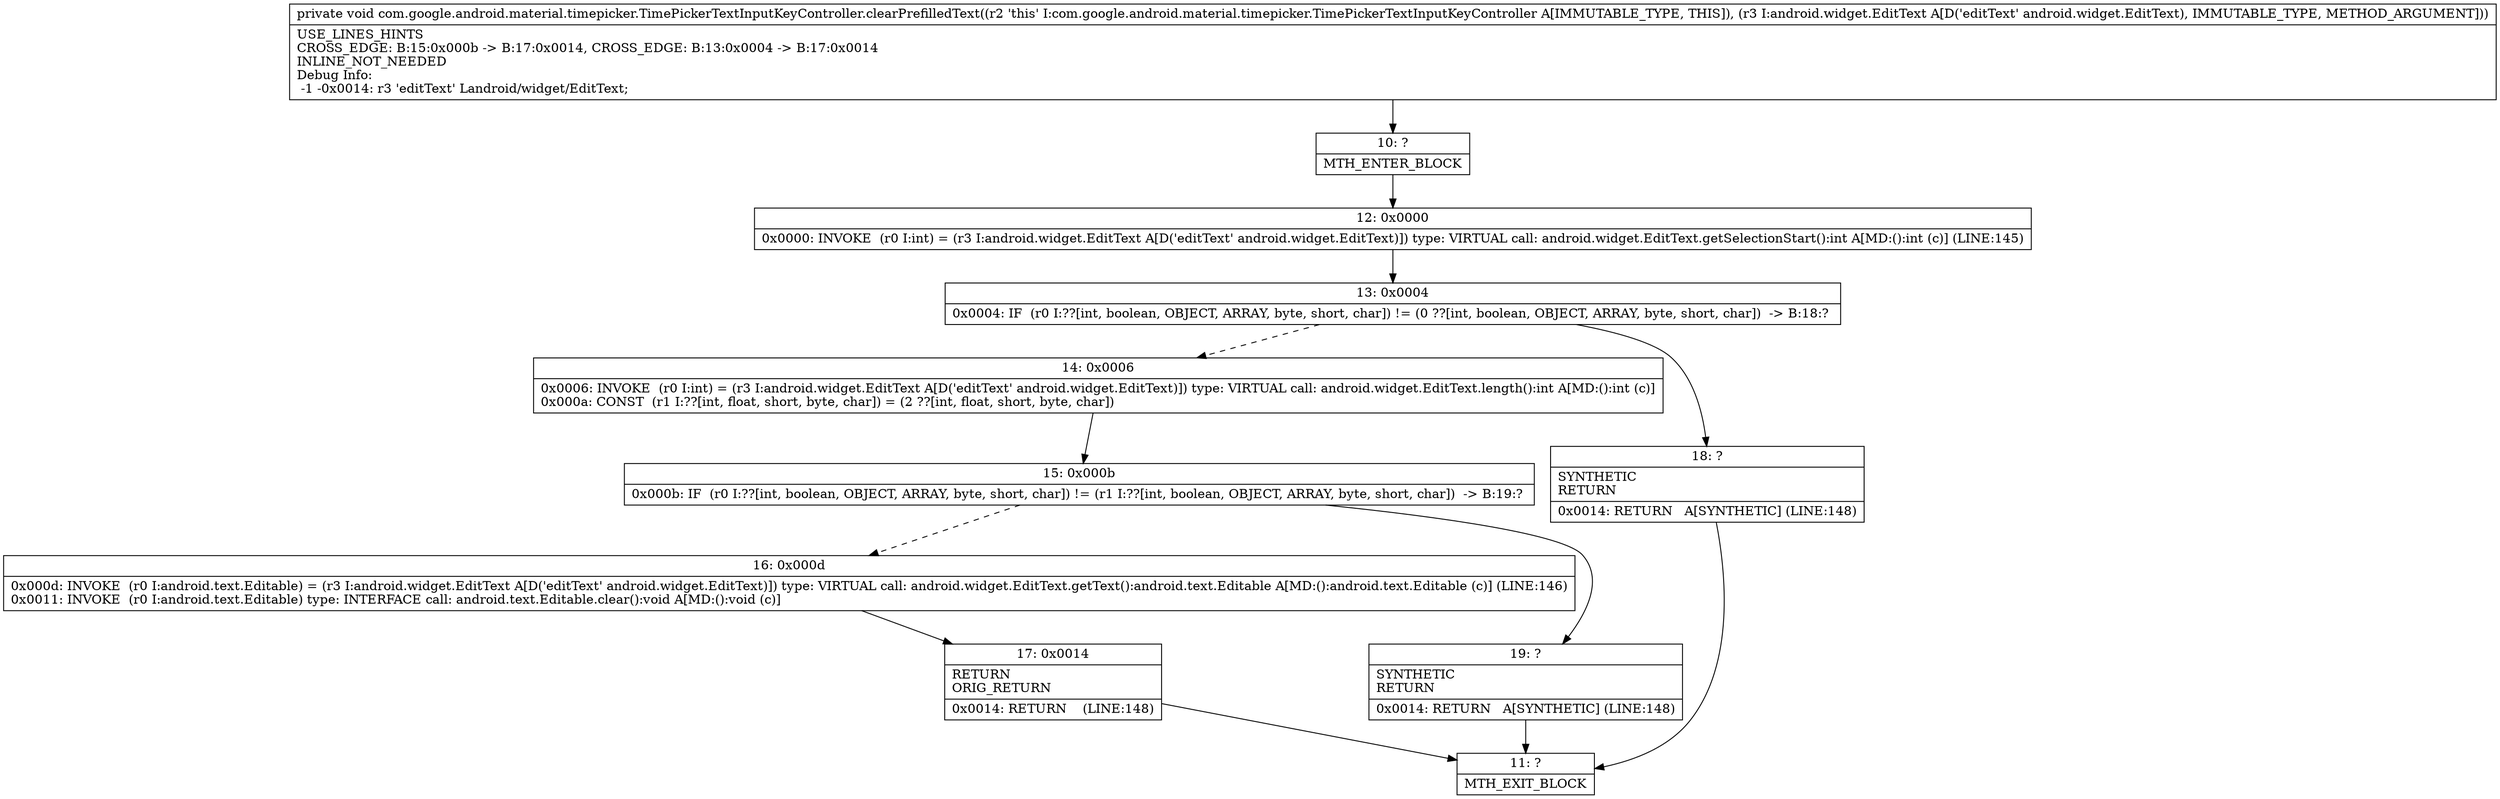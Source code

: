digraph "CFG forcom.google.android.material.timepicker.TimePickerTextInputKeyController.clearPrefilledText(Landroid\/widget\/EditText;)V" {
Node_10 [shape=record,label="{10\:\ ?|MTH_ENTER_BLOCK\l}"];
Node_12 [shape=record,label="{12\:\ 0x0000|0x0000: INVOKE  (r0 I:int) = (r3 I:android.widget.EditText A[D('editText' android.widget.EditText)]) type: VIRTUAL call: android.widget.EditText.getSelectionStart():int A[MD:():int (c)] (LINE:145)\l}"];
Node_13 [shape=record,label="{13\:\ 0x0004|0x0004: IF  (r0 I:??[int, boolean, OBJECT, ARRAY, byte, short, char]) != (0 ??[int, boolean, OBJECT, ARRAY, byte, short, char])  \-\> B:18:? \l}"];
Node_14 [shape=record,label="{14\:\ 0x0006|0x0006: INVOKE  (r0 I:int) = (r3 I:android.widget.EditText A[D('editText' android.widget.EditText)]) type: VIRTUAL call: android.widget.EditText.length():int A[MD:():int (c)]\l0x000a: CONST  (r1 I:??[int, float, short, byte, char]) = (2 ??[int, float, short, byte, char]) \l}"];
Node_15 [shape=record,label="{15\:\ 0x000b|0x000b: IF  (r0 I:??[int, boolean, OBJECT, ARRAY, byte, short, char]) != (r1 I:??[int, boolean, OBJECT, ARRAY, byte, short, char])  \-\> B:19:? \l}"];
Node_16 [shape=record,label="{16\:\ 0x000d|0x000d: INVOKE  (r0 I:android.text.Editable) = (r3 I:android.widget.EditText A[D('editText' android.widget.EditText)]) type: VIRTUAL call: android.widget.EditText.getText():android.text.Editable A[MD:():android.text.Editable (c)] (LINE:146)\l0x0011: INVOKE  (r0 I:android.text.Editable) type: INTERFACE call: android.text.Editable.clear():void A[MD:():void (c)]\l}"];
Node_17 [shape=record,label="{17\:\ 0x0014|RETURN\lORIG_RETURN\l|0x0014: RETURN    (LINE:148)\l}"];
Node_11 [shape=record,label="{11\:\ ?|MTH_EXIT_BLOCK\l}"];
Node_19 [shape=record,label="{19\:\ ?|SYNTHETIC\lRETURN\l|0x0014: RETURN   A[SYNTHETIC] (LINE:148)\l}"];
Node_18 [shape=record,label="{18\:\ ?|SYNTHETIC\lRETURN\l|0x0014: RETURN   A[SYNTHETIC] (LINE:148)\l}"];
MethodNode[shape=record,label="{private void com.google.android.material.timepicker.TimePickerTextInputKeyController.clearPrefilledText((r2 'this' I:com.google.android.material.timepicker.TimePickerTextInputKeyController A[IMMUTABLE_TYPE, THIS]), (r3 I:android.widget.EditText A[D('editText' android.widget.EditText), IMMUTABLE_TYPE, METHOD_ARGUMENT]))  | USE_LINES_HINTS\lCROSS_EDGE: B:15:0x000b \-\> B:17:0x0014, CROSS_EDGE: B:13:0x0004 \-\> B:17:0x0014\lINLINE_NOT_NEEDED\lDebug Info:\l  \-1 \-0x0014: r3 'editText' Landroid\/widget\/EditText;\l}"];
MethodNode -> Node_10;Node_10 -> Node_12;
Node_12 -> Node_13;
Node_13 -> Node_14[style=dashed];
Node_13 -> Node_18;
Node_14 -> Node_15;
Node_15 -> Node_16[style=dashed];
Node_15 -> Node_19;
Node_16 -> Node_17;
Node_17 -> Node_11;
Node_19 -> Node_11;
Node_18 -> Node_11;
}

